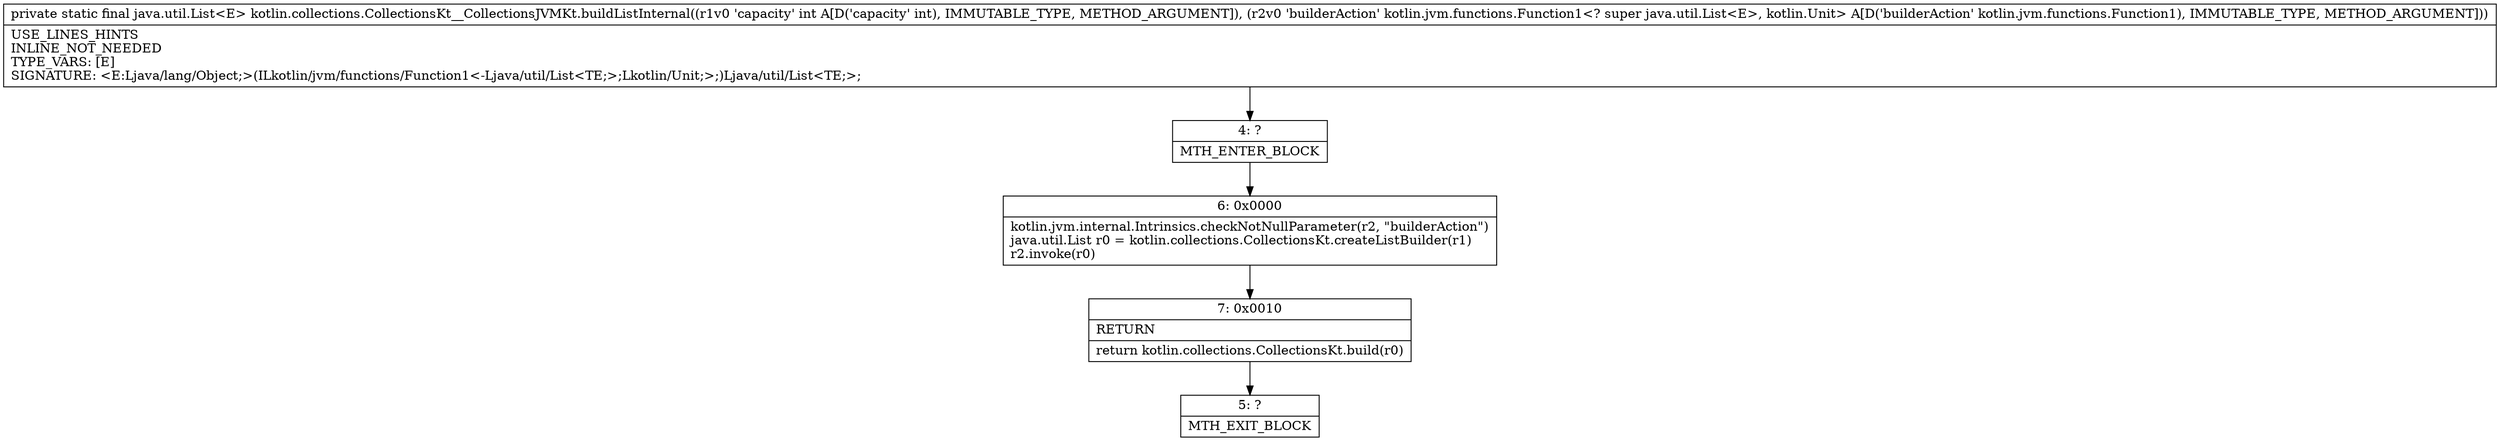 digraph "CFG forkotlin.collections.CollectionsKt__CollectionsJVMKt.buildListInternal(ILkotlin\/jvm\/functions\/Function1;)Ljava\/util\/List;" {
Node_4 [shape=record,label="{4\:\ ?|MTH_ENTER_BLOCK\l}"];
Node_6 [shape=record,label="{6\:\ 0x0000|kotlin.jvm.internal.Intrinsics.checkNotNullParameter(r2, \"builderAction\")\ljava.util.List r0 = kotlin.collections.CollectionsKt.createListBuilder(r1)\lr2.invoke(r0)\l}"];
Node_7 [shape=record,label="{7\:\ 0x0010|RETURN\l|return kotlin.collections.CollectionsKt.build(r0)\l}"];
Node_5 [shape=record,label="{5\:\ ?|MTH_EXIT_BLOCK\l}"];
MethodNode[shape=record,label="{private static final java.util.List\<E\> kotlin.collections.CollectionsKt__CollectionsJVMKt.buildListInternal((r1v0 'capacity' int A[D('capacity' int), IMMUTABLE_TYPE, METHOD_ARGUMENT]), (r2v0 'builderAction' kotlin.jvm.functions.Function1\<? super java.util.List\<E\>, kotlin.Unit\> A[D('builderAction' kotlin.jvm.functions.Function1), IMMUTABLE_TYPE, METHOD_ARGUMENT]))  | USE_LINES_HINTS\lINLINE_NOT_NEEDED\lTYPE_VARS: [E]\lSIGNATURE: \<E:Ljava\/lang\/Object;\>(ILkotlin\/jvm\/functions\/Function1\<\-Ljava\/util\/List\<TE;\>;Lkotlin\/Unit;\>;)Ljava\/util\/List\<TE;\>;\l}"];
MethodNode -> Node_4;Node_4 -> Node_6;
Node_6 -> Node_7;
Node_7 -> Node_5;
}


